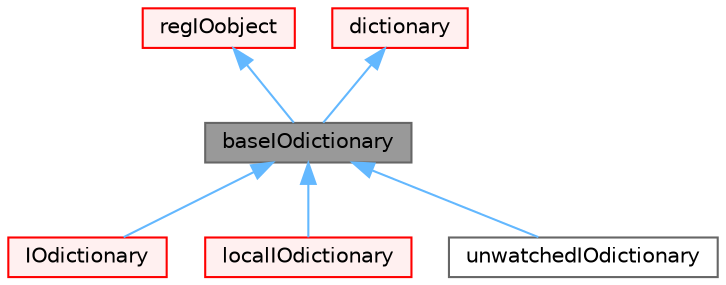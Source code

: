 digraph "baseIOdictionary"
{
 // LATEX_PDF_SIZE
  bgcolor="transparent";
  edge [fontname=Helvetica,fontsize=10,labelfontname=Helvetica,labelfontsize=10];
  node [fontname=Helvetica,fontsize=10,shape=box,height=0.2,width=0.4];
  Node1 [id="Node000001",label="baseIOdictionary",height=0.2,width=0.4,color="gray40", fillcolor="grey60", style="filled", fontcolor="black",tooltip="baseIOdictionary is derived from dictionary and IOobject to give the dictionary automatic IO function..."];
  Node2 -> Node1 [id="edge1_Node000001_Node000002",dir="back",color="steelblue1",style="solid",tooltip=" "];
  Node2 [id="Node000002",label="regIOobject",height=0.2,width=0.4,color="red", fillcolor="#FFF0F0", style="filled",URL="$classFoam_1_1regIOobject.html",tooltip="regIOobject is an abstract class derived from IOobject to handle automatic object registration with t..."];
  Node5 -> Node1 [id="edge2_Node000001_Node000005",dir="back",color="steelblue1",style="solid",tooltip=" "];
  Node5 [id="Node000005",label="dictionary",height=0.2,width=0.4,color="red", fillcolor="#FFF0F0", style="filled",URL="$classFoam_1_1dictionary.html",tooltip="A list of keyword definitions, which are a keyword followed by a number of values (eg,..."];
  Node1 -> Node9 [id="edge3_Node000001_Node000009",dir="back",color="steelblue1",style="solid",tooltip=" "];
  Node9 [id="Node000009",label="IOdictionary",height=0.2,width=0.4,color="red", fillcolor="#FFF0F0", style="filled",URL="$classFoam_1_1IOdictionary.html",tooltip="IOdictionary is derived from dictionary and IOobject to give the dictionary automatic IO functionalit..."];
  Node1 -> Node235 [id="edge4_Node000001_Node000235",dir="back",color="steelblue1",style="solid",tooltip=" "];
  Node235 [id="Node000235",label="localIOdictionary",height=0.2,width=0.4,color="red", fillcolor="#FFF0F0", style="filled",URL="$classFoam_1_1localIOdictionary.html",tooltip="localIOdictionary is derived from IOdictionary but excludes parallel master reading."];
  Node1 -> Node259 [id="edge5_Node000001_Node000259",dir="back",color="steelblue1",style="solid",tooltip=" "];
  Node259 [id="Node000259",label="unwatchedIOdictionary",height=0.2,width=0.4,color="gray40", fillcolor="white", style="filled",URL="$classFoam_1_1unwatchedIOdictionary.html",tooltip="unwatchedIOdictionary is like IOdictionary but stores dependencies as files instead of fileMonitor wa..."];
}
